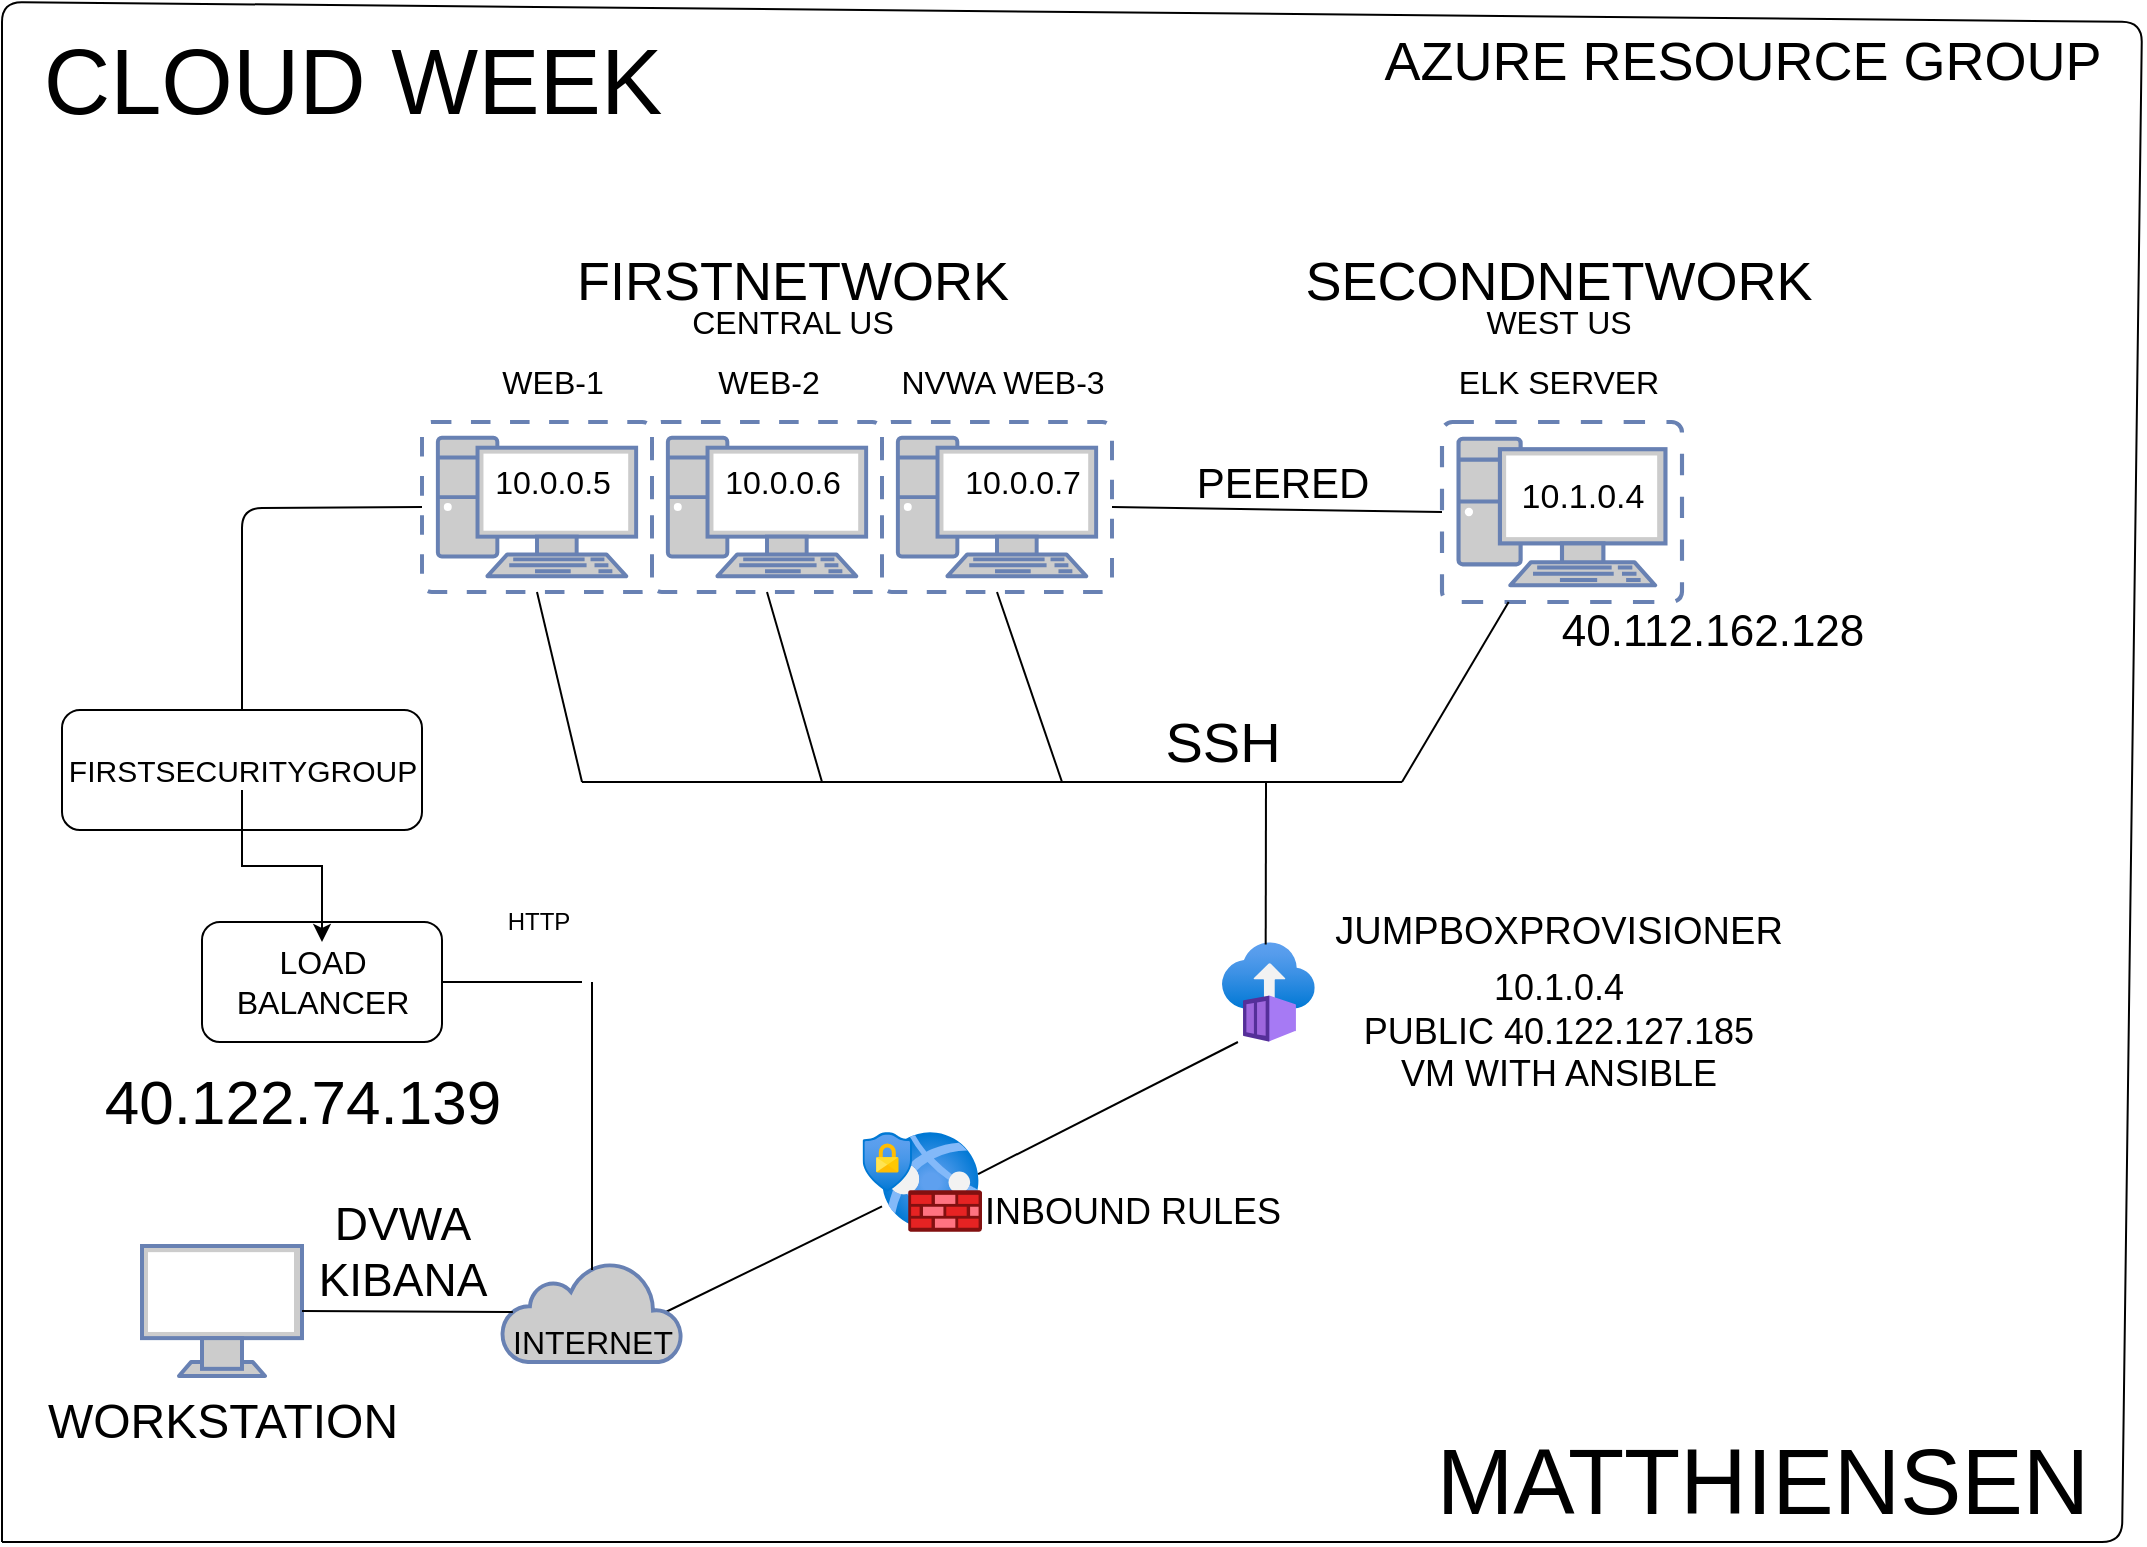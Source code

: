 <mxfile version="14.2.9" type="device"><diagram id="758Lm3_n6kUT3xhbnm0U" name="Page-1"><mxGraphModel dx="1290" dy="1306" grid="1" gridSize="10" guides="1" tooltips="1" connect="1" arrows="1" fold="1" page="1" pageScale="1" pageWidth="1169" pageHeight="827" math="0" shadow="0"><root><mxCell id="0"/><mxCell id="1" parent="0"/><mxCell id="R1OP09vS9Tn0CX1IMTjW-1" value="" style="aspect=fixed;html=1;points=[];align=center;image;fontSize=12;image=img/lib/azure2/containers/Container_Instances.svg;" vertex="1" parent="1"><mxGeometry x="650" y="500" width="46.38" height="50" as="geometry"/></mxCell><mxCell id="R1OP09vS9Tn0CX1IMTjW-2" value="JUMPBOXPROVISIONER" style="text;html=1;align=center;verticalAlign=middle;resizable=0;points=[];autosize=1;fontSize=19;" vertex="1" parent="1"><mxGeometry x="697.5" y="480" width="240" height="30" as="geometry"/></mxCell><mxCell id="R1OP09vS9Tn0CX1IMTjW-3" value="10.1.0.4&lt;br style=&quot;font-size: 18px;&quot;&gt;PUBLIC 40.122.127.185&lt;br style=&quot;font-size: 18px;&quot;&gt;VM WITH ANSIBLE" style="text;html=1;align=center;verticalAlign=middle;resizable=0;points=[];autosize=1;fontSize=18;" vertex="1" parent="1"><mxGeometry x="712.5" y="510" width="210" height="70" as="geometry"/></mxCell><mxCell id="R1OP09vS9Tn0CX1IMTjW-4" value="" style="aspect=fixed;html=1;points=[];align=center;image;fontSize=12;image=img/lib/azure2/networking/Web_Application_Firewall_Policies_WAF.svg;" vertex="1" parent="1"><mxGeometry x="480" y="595" width="50" height="50" as="geometry"/></mxCell><mxCell id="R1OP09vS9Tn0CX1IMTjW-5" value="INBOUND RULES" style="text;html=1;align=center;verticalAlign=middle;resizable=0;points=[];autosize=1;fontSize=18;" vertex="1" parent="1"><mxGeometry x="525" y="620" width="160" height="30" as="geometry"/></mxCell><mxCell id="R1OP09vS9Tn0CX1IMTjW-6" value="" style="aspect=fixed;html=1;points=[];align=center;image;fontSize=12;image=img/lib/azure2/security/Conditional_Access.svg;" vertex="1" parent="1"><mxGeometry x="470.29" y="595" width="24.71" height="30" as="geometry"/></mxCell><mxCell id="R1OP09vS9Tn0CX1IMTjW-7" value="" style="fontColor=#0066CC;verticalAlign=top;verticalLabelPosition=bottom;labelPosition=center;align=center;html=1;outlineConnect=0;fillColor=#CCCCCC;strokeColor=#6881B3;gradientColor=none;gradientDirection=north;strokeWidth=2;shape=mxgraph.networks.virtual_pc;" vertex="1" parent="1"><mxGeometry x="250" y="240" width="115" height="85" as="geometry"/></mxCell><mxCell id="R1OP09vS9Tn0CX1IMTjW-8" value="" style="fontColor=#0066CC;verticalAlign=top;verticalLabelPosition=bottom;labelPosition=center;align=center;html=1;outlineConnect=0;fillColor=#CCCCCC;strokeColor=#6881B3;gradientColor=none;gradientDirection=north;strokeWidth=2;shape=mxgraph.networks.virtual_pc;" vertex="1" parent="1"><mxGeometry x="365" y="240" width="115" height="85" as="geometry"/></mxCell><mxCell id="R1OP09vS9Tn0CX1IMTjW-9" value="" style="fontColor=#0066CC;verticalAlign=top;verticalLabelPosition=bottom;labelPosition=center;align=center;html=1;outlineConnect=0;fillColor=#CCCCCC;strokeColor=#6881B3;gradientColor=none;gradientDirection=north;strokeWidth=2;shape=mxgraph.networks.virtual_pc;" vertex="1" parent="1"><mxGeometry x="480" y="240" width="115" height="85" as="geometry"/></mxCell><mxCell id="R1OP09vS9Tn0CX1IMTjW-10" value="" style="fontColor=#0066CC;verticalAlign=top;verticalLabelPosition=bottom;labelPosition=center;align=center;html=1;outlineConnect=0;fillColor=#CCCCCC;strokeColor=#6881B3;gradientColor=none;gradientDirection=north;strokeWidth=2;shape=mxgraph.networks.virtual_pc;" vertex="1" parent="1"><mxGeometry x="760" y="240" width="120" height="90" as="geometry"/></mxCell><mxCell id="R1OP09vS9Tn0CX1IMTjW-14" value="" style="endArrow=none;html=1;entryX=0.172;entryY=1;entryDx=0;entryDy=0;entryPerimeter=0;exitX=0.019;exitY=-0.133;exitDx=0;exitDy=0;exitPerimeter=0;" edge="1" parent="1" source="R1OP09vS9Tn0CX1IMTjW-5" target="R1OP09vS9Tn0CX1IMTjW-1"><mxGeometry width="50" height="50" relative="1" as="geometry"><mxPoint x="510" y="620" as="sourcePoint"/><mxPoint x="460" y="520" as="targetPoint"/><Array as="points"/></mxGeometry></mxCell><mxCell id="R1OP09vS9Tn0CX1IMTjW-15" value="" style="endArrow=none;html=1;entryX=0.5;entryY=1;entryDx=0;entryDy=0;entryPerimeter=0;" edge="1" parent="1" target="R1OP09vS9Tn0CX1IMTjW-7"><mxGeometry width="50" height="50" relative="1" as="geometry"><mxPoint x="330" y="420" as="sourcePoint"/><mxPoint x="595" y="384" as="targetPoint"/></mxGeometry></mxCell><mxCell id="R1OP09vS9Tn0CX1IMTjW-16" value="" style="endArrow=none;html=1;entryX=0.5;entryY=1;entryDx=0;entryDy=0;entryPerimeter=0;" edge="1" parent="1" target="R1OP09vS9Tn0CX1IMTjW-8"><mxGeometry width="50" height="50" relative="1" as="geometry"><mxPoint x="450" y="420" as="sourcePoint"/><mxPoint x="560" y="310" as="targetPoint"/></mxGeometry></mxCell><mxCell id="R1OP09vS9Tn0CX1IMTjW-17" value="" style="endArrow=none;html=1;entryX=0.5;entryY=1;entryDx=0;entryDy=0;entryPerimeter=0;" edge="1" parent="1" target="R1OP09vS9Tn0CX1IMTjW-9"><mxGeometry width="50" height="50" relative="1" as="geometry"><mxPoint x="570" y="420" as="sourcePoint"/><mxPoint x="560" y="310" as="targetPoint"/></mxGeometry></mxCell><mxCell id="R1OP09vS9Tn0CX1IMTjW-18" value="" style="endArrow=none;html=1;" edge="1" parent="1" target="R1OP09vS9Tn0CX1IMTjW-10"><mxGeometry width="50" height="50" relative="1" as="geometry"><mxPoint x="740" y="420" as="sourcePoint"/><mxPoint x="560" y="310" as="targetPoint"/></mxGeometry></mxCell><mxCell id="R1OP09vS9Tn0CX1IMTjW-21" value="WEB-1" style="text;html=1;align=center;verticalAlign=middle;resizable=0;points=[];autosize=1;fontSize=16;" vertex="1" parent="1"><mxGeometry x="280" y="210" width="70" height="20" as="geometry"/></mxCell><mxCell id="R1OP09vS9Tn0CX1IMTjW-22" value="WEB-2" style="text;html=1;align=center;verticalAlign=middle;resizable=0;points=[];autosize=1;fontSize=16;" vertex="1" parent="1"><mxGeometry x="387.5" y="210" width="70" height="20" as="geometry"/></mxCell><mxCell id="R1OP09vS9Tn0CX1IMTjW-23" value="NVWA WEB-3" style="text;html=1;align=center;verticalAlign=middle;resizable=0;points=[];autosize=1;fontSize=16;" vertex="1" parent="1"><mxGeometry x="480" y="210" width="120" height="20" as="geometry"/></mxCell><mxCell id="R1OP09vS9Tn0CX1IMTjW-24" value="ELK SERVER" style="text;html=1;align=center;verticalAlign=middle;resizable=0;points=[];autosize=1;fontSize=16;" vertex="1" parent="1"><mxGeometry x="757.5" y="210" width="120" height="20" as="geometry"/></mxCell><mxCell id="R1OP09vS9Tn0CX1IMTjW-25" value="10.1.0.4" style="text;html=1;align=center;verticalAlign=middle;resizable=0;points=[];autosize=1;fontSize=17;" vertex="1" parent="1"><mxGeometry x="790" y="262.5" width="80" height="30" as="geometry"/></mxCell><mxCell id="R1OP09vS9Tn0CX1IMTjW-26" value="40.112.162.128&lt;br style=&quot;font-size: 22px;&quot;&gt;" style="text;html=1;align=center;verticalAlign=middle;resizable=0;points=[];autosize=1;fontSize=22;" vertex="1" parent="1"><mxGeometry x="810" y="330" width="170" height="30" as="geometry"/></mxCell><mxCell id="R1OP09vS9Tn0CX1IMTjW-27" value="10.0.0.5" style="text;html=1;align=center;verticalAlign=middle;resizable=0;points=[];autosize=1;fontSize=16;" vertex="1" parent="1"><mxGeometry x="280" y="260" width="70" height="20" as="geometry"/></mxCell><mxCell id="R1OP09vS9Tn0CX1IMTjW-28" value="10.0.0.6" style="text;html=1;align=center;verticalAlign=middle;resizable=0;points=[];autosize=1;fontSize=16;" vertex="1" parent="1"><mxGeometry x="395" y="260" width="70" height="20" as="geometry"/></mxCell><mxCell id="R1OP09vS9Tn0CX1IMTjW-29" value="10.0.0.7" style="text;html=1;align=center;verticalAlign=middle;resizable=0;points=[];autosize=1;fontSize=16;" vertex="1" parent="1"><mxGeometry x="515" y="260" width="70" height="20" as="geometry"/></mxCell><mxCell id="R1OP09vS9Tn0CX1IMTjW-30" value="" style="endArrow=none;html=1;exitX=0.471;exitY=0.026;exitDx=0;exitDy=0;exitPerimeter=0;" edge="1" parent="1" source="R1OP09vS9Tn0CX1IMTjW-1"><mxGeometry width="50" height="50" relative="1" as="geometry"><mxPoint x="490" y="330" as="sourcePoint"/><mxPoint x="672" y="420" as="targetPoint"/></mxGeometry></mxCell><mxCell id="R1OP09vS9Tn0CX1IMTjW-32" value="" style="endArrow=none;html=1;" edge="1" parent="1"><mxGeometry width="50" height="50" relative="1" as="geometry"><mxPoint x="330" y="420" as="sourcePoint"/><mxPoint x="740" y="420" as="targetPoint"/></mxGeometry></mxCell><mxCell id="R1OP09vS9Tn0CX1IMTjW-33" value="SSH" style="text;html=1;align=center;verticalAlign=middle;resizable=0;points=[];autosize=1;fontSize=28;" vertex="1" parent="1"><mxGeometry x="615" y="380" width="70" height="40" as="geometry"/></mxCell><mxCell id="R1OP09vS9Tn0CX1IMTjW-35" value="" style="endArrow=none;html=1;entryX=0;entryY=0.5;entryDx=0;entryDy=0;entryPerimeter=0;exitX=1;exitY=0.5;exitDx=0;exitDy=0;exitPerimeter=0;" edge="1" parent="1" source="R1OP09vS9Tn0CX1IMTjW-9" target="R1OP09vS9Tn0CX1IMTjW-10"><mxGeometry width="50" height="50" relative="1" as="geometry"><mxPoint x="490" y="330" as="sourcePoint"/><mxPoint x="540" y="280" as="targetPoint"/></mxGeometry></mxCell><mxCell id="R1OP09vS9Tn0CX1IMTjW-36" value="PEERED" style="text;html=1;align=center;verticalAlign=middle;resizable=0;points=[];autosize=1;fontSize=21;" vertex="1" parent="1"><mxGeometry x="630" y="255" width="100" height="30" as="geometry"/></mxCell><mxCell id="R1OP09vS9Tn0CX1IMTjW-37" value="" style="endArrow=none;html=1;exitX=0.91;exitY=0.5;exitDx=0;exitDy=0;exitPerimeter=0;" edge="1" parent="1" source="R1OP09vS9Tn0CX1IMTjW-38" target="R1OP09vS9Tn0CX1IMTjW-4"><mxGeometry width="50" height="50" relative="1" as="geometry"><mxPoint x="400" y="680" as="sourcePoint"/><mxPoint x="540" y="280" as="targetPoint"/></mxGeometry></mxCell><mxCell id="R1OP09vS9Tn0CX1IMTjW-38" value="" style="html=1;outlineConnect=0;fillColor=#CCCCCC;strokeColor=#6881B3;gradientColor=none;gradientDirection=north;strokeWidth=2;shape=mxgraph.networks.cloud;fontColor=#ffffff;" vertex="1" parent="1"><mxGeometry x="290" y="660" width="90" height="50" as="geometry"/></mxCell><mxCell id="R1OP09vS9Tn0CX1IMTjW-39" value="INTERNET" style="text;html=1;align=center;verticalAlign=middle;resizable=0;points=[];autosize=1;fontSize=16;" vertex="1" parent="1"><mxGeometry x="285" y="690" width="100" height="20" as="geometry"/></mxCell><mxCell id="R1OP09vS9Tn0CX1IMTjW-40" value="" style="fontColor=#0066CC;verticalAlign=top;verticalLabelPosition=bottom;labelPosition=center;align=center;html=1;outlineConnect=0;fillColor=#CCCCCC;strokeColor=#6881B3;gradientColor=none;gradientDirection=north;strokeWidth=2;shape=mxgraph.networks.monitor;" vertex="1" parent="1"><mxGeometry x="110" y="652" width="80" height="65" as="geometry"/></mxCell><mxCell id="R1OP09vS9Tn0CX1IMTjW-41" value="" style="endArrow=none;html=1;exitX=1;exitY=0.5;exitDx=0;exitDy=0;exitPerimeter=0;entryX=0.06;entryY=0.5;entryDx=0;entryDy=0;entryPerimeter=0;" edge="1" parent="1" source="R1OP09vS9Tn0CX1IMTjW-40" target="R1OP09vS9Tn0CX1IMTjW-38"><mxGeometry width="50" height="50" relative="1" as="geometry"><mxPoint x="490" y="330" as="sourcePoint"/><mxPoint x="540" y="280" as="targetPoint"/></mxGeometry></mxCell><mxCell id="R1OP09vS9Tn0CX1IMTjW-42" value="DVWA&lt;br style=&quot;font-size: 23px;&quot;&gt;KIBANA" style="text;html=1;align=center;verticalAlign=middle;resizable=0;points=[];autosize=1;fontSize=23;" vertex="1" parent="1"><mxGeometry x="190" y="625" width="100" height="60" as="geometry"/></mxCell><mxCell id="R1OP09vS9Tn0CX1IMTjW-43" value="WORKSTATION" style="text;html=1;align=center;verticalAlign=middle;resizable=0;points=[];autosize=1;fontSize=24;" vertex="1" parent="1"><mxGeometry x="55" y="725" width="190" height="30" as="geometry"/></mxCell><mxCell id="R1OP09vS9Tn0CX1IMTjW-44" value="" style="endArrow=none;html=1;exitX=0.5;exitY=0.08;exitDx=0;exitDy=0;exitPerimeter=0;" edge="1" parent="1" source="R1OP09vS9Tn0CX1IMTjW-38"><mxGeometry width="50" height="50" relative="1" as="geometry"><mxPoint x="490" y="320" as="sourcePoint"/><mxPoint x="335" y="520" as="targetPoint"/></mxGeometry></mxCell><mxCell id="R1OP09vS9Tn0CX1IMTjW-45" value="" style="endArrow=none;html=1;" edge="1" parent="1"><mxGeometry width="50" height="50" relative="1" as="geometry"><mxPoint x="330" y="520" as="sourcePoint"/><mxPoint x="260" y="520" as="targetPoint"/></mxGeometry></mxCell><mxCell id="R1OP09vS9Tn0CX1IMTjW-46" value="HTTP" style="text;html=1;align=center;verticalAlign=middle;resizable=0;points=[];autosize=1;" vertex="1" parent="1"><mxGeometry x="282.5" y="480" width="50" height="20" as="geometry"/></mxCell><mxCell id="R1OP09vS9Tn0CX1IMTjW-48" value="" style="rounded=1;whiteSpace=wrap;html=1;" vertex="1" parent="1"><mxGeometry x="140" y="490" width="120" height="60" as="geometry"/></mxCell><mxCell id="R1OP09vS9Tn0CX1IMTjW-49" value="LOAD&lt;br style=&quot;font-size: 16px;&quot;&gt;BALANCER" style="text;html=1;align=center;verticalAlign=middle;resizable=0;points=[];autosize=1;fontSize=16;" vertex="1" parent="1"><mxGeometry x="150" y="500" width="100" height="40" as="geometry"/></mxCell><mxCell id="R1OP09vS9Tn0CX1IMTjW-50" value="" style="rounded=1;whiteSpace=wrap;html=1;" vertex="1" parent="1"><mxGeometry x="70" y="384" width="180" height="60" as="geometry"/></mxCell><mxCell id="R1OP09vS9Tn0CX1IMTjW-52" value="" style="edgeStyle=orthogonalEdgeStyle;rounded=0;orthogonalLoop=1;jettySize=auto;html=1;" edge="1" parent="1" source="R1OP09vS9Tn0CX1IMTjW-51" target="R1OP09vS9Tn0CX1IMTjW-49"><mxGeometry relative="1" as="geometry"/></mxCell><mxCell id="R1OP09vS9Tn0CX1IMTjW-51" value="FIRSTSECURITYGROUP" style="text;html=1;align=center;verticalAlign=middle;resizable=0;points=[];autosize=1;fontSize=15;" vertex="1" parent="1"><mxGeometry x="65" y="404" width="190" height="20" as="geometry"/></mxCell><mxCell id="R1OP09vS9Tn0CX1IMTjW-53" value="" style="endArrow=none;html=1;exitX=0.5;exitY=0;exitDx=0;exitDy=0;entryX=0;entryY=0.5;entryDx=0;entryDy=0;entryPerimeter=0;" edge="1" parent="1" source="R1OP09vS9Tn0CX1IMTjW-50" target="R1OP09vS9Tn0CX1IMTjW-7"><mxGeometry width="50" height="50" relative="1" as="geometry"><mxPoint x="490" y="310" as="sourcePoint"/><mxPoint x="160" y="220" as="targetPoint"/><Array as="points"><mxPoint x="160" y="283"/></Array></mxGeometry></mxCell><mxCell id="R1OP09vS9Tn0CX1IMTjW-54" value="FIRSTNETWORK" style="text;html=1;align=center;verticalAlign=middle;resizable=0;points=[];autosize=1;fontSize=27;" vertex="1" parent="1"><mxGeometry x="320" y="150" width="230" height="40" as="geometry"/></mxCell><mxCell id="R1OP09vS9Tn0CX1IMTjW-56" value="SECONDNETWORK" style="text;html=1;align=center;verticalAlign=middle;resizable=0;points=[];autosize=1;fontSize=27;" vertex="1" parent="1"><mxGeometry x="682.5" y="150" width="270" height="40" as="geometry"/></mxCell><mxCell id="R1OP09vS9Tn0CX1IMTjW-57" value="" style="endArrow=none;html=1;fontSize=27;" edge="1" parent="1"><mxGeometry width="50" height="50" relative="1" as="geometry"><mxPoint x="40" y="800" as="sourcePoint"/><mxPoint x="40" y="800" as="targetPoint"/><Array as="points"><mxPoint x="40" y="30"/><mxPoint x="1110" y="40"/><mxPoint x="1100" y="800"/></Array></mxGeometry></mxCell><mxCell id="R1OP09vS9Tn0CX1IMTjW-58" value="AZURE RESOURCE GROUP" style="text;html=1;align=center;verticalAlign=middle;resizable=0;points=[];autosize=1;fontSize=27;" vertex="1" parent="1"><mxGeometry x="725" y="40" width="370" height="40" as="geometry"/></mxCell><mxCell id="R1OP09vS9Tn0CX1IMTjW-59" value="CENTRAL US" style="text;html=1;align=center;verticalAlign=middle;resizable=0;points=[];autosize=1;fontSize=16;" vertex="1" parent="1"><mxGeometry x="375" y="180" width="120" height="20" as="geometry"/></mxCell><mxCell id="R1OP09vS9Tn0CX1IMTjW-60" value="WEST US" style="text;html=1;align=center;verticalAlign=middle;resizable=0;points=[];autosize=1;fontSize=16;" vertex="1" parent="1"><mxGeometry x="772.5" y="180" width="90" height="20" as="geometry"/></mxCell><mxCell id="R1OP09vS9Tn0CX1IMTjW-61" value="CLOUD WEEK&lt;br style=&quot;font-size: 46px;&quot;&gt;" style="text;html=1;align=center;verticalAlign=middle;resizable=0;points=[];autosize=1;fontSize=46;" vertex="1" parent="1"><mxGeometry x="55" y="40" width="320" height="60" as="geometry"/></mxCell><mxCell id="R1OP09vS9Tn0CX1IMTjW-62" value="MATTHIENSEN" style="text;html=1;align=center;verticalAlign=middle;resizable=0;points=[];autosize=1;fontSize=46;" vertex="1" parent="1"><mxGeometry x="750" y="740" width="340" height="60" as="geometry"/></mxCell><mxCell id="R1OP09vS9Tn0CX1IMTjW-63" value="&lt;font style=&quot;font-size: 31px&quot;&gt;40.122.74.139&lt;/font&gt;" style="text;html=1;align=center;verticalAlign=middle;resizable=0;points=[];autosize=1;fontSize=31;" vertex="1" parent="1"><mxGeometry x="85" y="560" width="210" height="40" as="geometry"/></mxCell></root></mxGraphModel></diagram></mxfile>